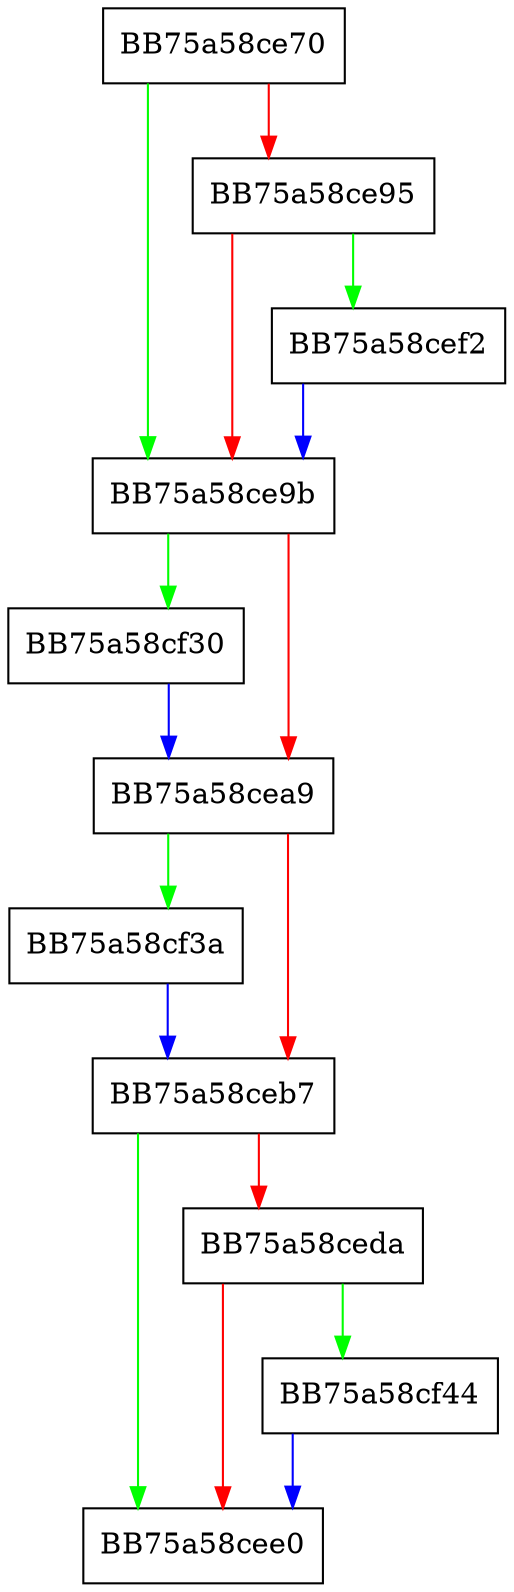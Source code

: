 digraph OpenFile {
  node [shape="box"];
  graph [splines=ortho];
  BB75a58ce70 -> BB75a58ce9b [color="green"];
  BB75a58ce70 -> BB75a58ce95 [color="red"];
  BB75a58ce95 -> BB75a58cef2 [color="green"];
  BB75a58ce95 -> BB75a58ce9b [color="red"];
  BB75a58ce9b -> BB75a58cf30 [color="green"];
  BB75a58ce9b -> BB75a58cea9 [color="red"];
  BB75a58cea9 -> BB75a58cf3a [color="green"];
  BB75a58cea9 -> BB75a58ceb7 [color="red"];
  BB75a58ceb7 -> BB75a58cee0 [color="green"];
  BB75a58ceb7 -> BB75a58ceda [color="red"];
  BB75a58ceda -> BB75a58cf44 [color="green"];
  BB75a58ceda -> BB75a58cee0 [color="red"];
  BB75a58cef2 -> BB75a58ce9b [color="blue"];
  BB75a58cf30 -> BB75a58cea9 [color="blue"];
  BB75a58cf3a -> BB75a58ceb7 [color="blue"];
  BB75a58cf44 -> BB75a58cee0 [color="blue"];
}